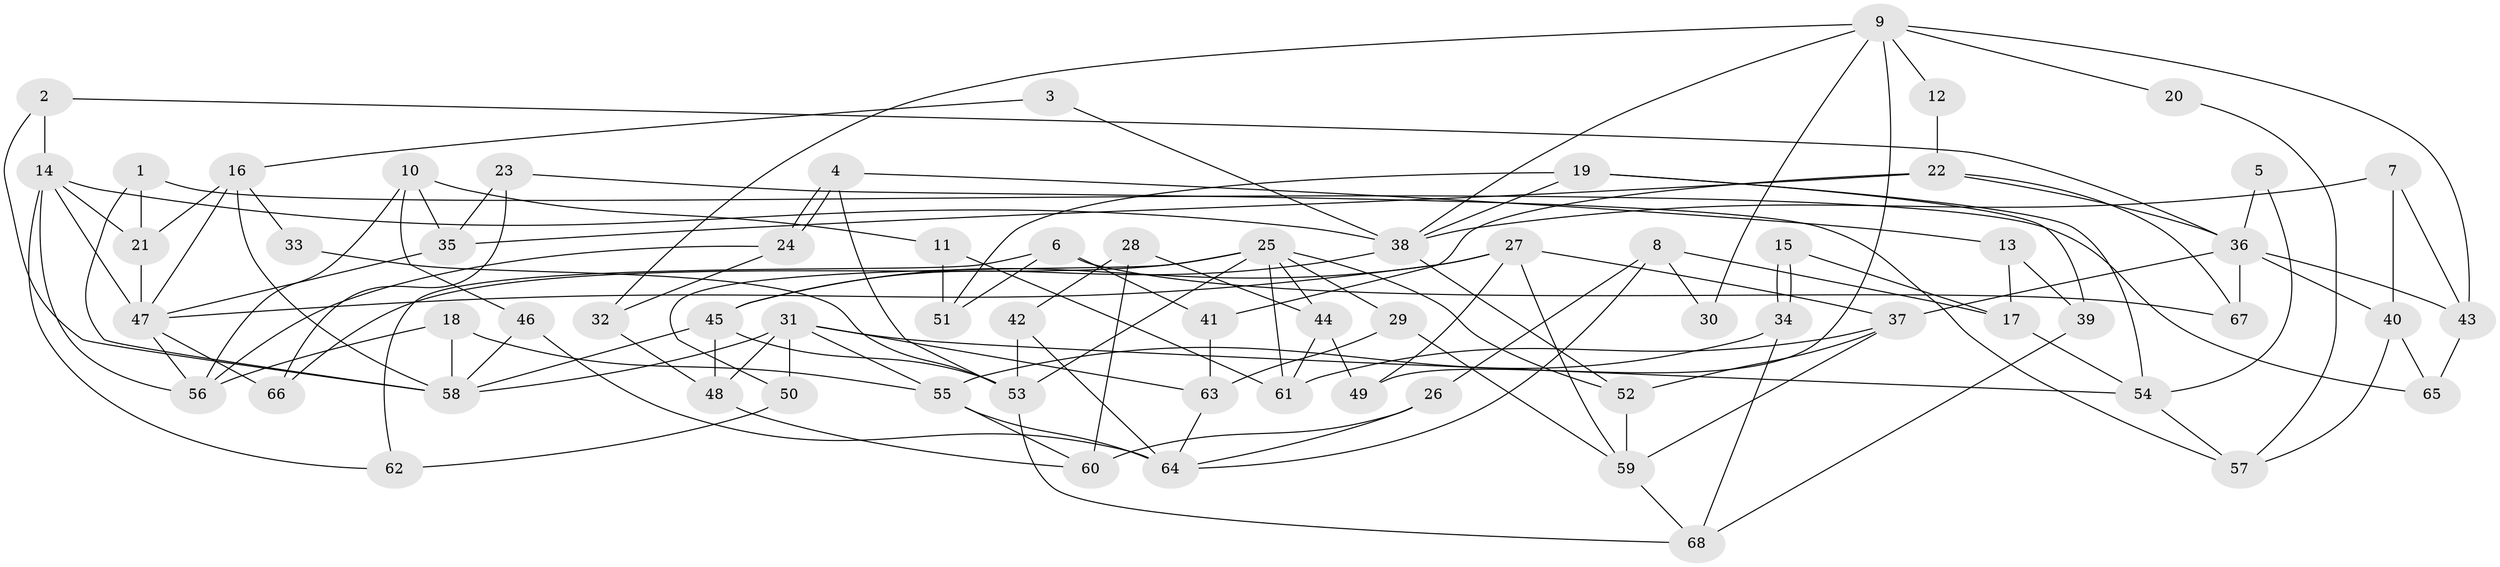// Generated by graph-tools (version 1.1) at 2025/26/03/09/25 03:26:13]
// undirected, 68 vertices, 136 edges
graph export_dot {
graph [start="1"]
  node [color=gray90,style=filled];
  1;
  2;
  3;
  4;
  5;
  6;
  7;
  8;
  9;
  10;
  11;
  12;
  13;
  14;
  15;
  16;
  17;
  18;
  19;
  20;
  21;
  22;
  23;
  24;
  25;
  26;
  27;
  28;
  29;
  30;
  31;
  32;
  33;
  34;
  35;
  36;
  37;
  38;
  39;
  40;
  41;
  42;
  43;
  44;
  45;
  46;
  47;
  48;
  49;
  50;
  51;
  52;
  53;
  54;
  55;
  56;
  57;
  58;
  59;
  60;
  61;
  62;
  63;
  64;
  65;
  66;
  67;
  68;
  1 -- 58;
  1 -- 21;
  1 -- 65;
  2 -- 58;
  2 -- 36;
  2 -- 14;
  3 -- 16;
  3 -- 38;
  4 -- 24;
  4 -- 24;
  4 -- 53;
  4 -- 13;
  5 -- 36;
  5 -- 54;
  6 -- 51;
  6 -- 41;
  6 -- 62;
  6 -- 67;
  7 -- 40;
  7 -- 43;
  7 -- 38;
  8 -- 64;
  8 -- 26;
  8 -- 17;
  8 -- 30;
  9 -- 38;
  9 -- 32;
  9 -- 12;
  9 -- 20;
  9 -- 30;
  9 -- 43;
  9 -- 49;
  10 -- 56;
  10 -- 35;
  10 -- 11;
  10 -- 46;
  11 -- 61;
  11 -- 51;
  12 -- 22;
  13 -- 17;
  13 -- 39;
  14 -- 38;
  14 -- 21;
  14 -- 47;
  14 -- 56;
  14 -- 62;
  15 -- 17;
  15 -- 34;
  15 -- 34;
  16 -- 47;
  16 -- 58;
  16 -- 21;
  16 -- 33;
  17 -- 54;
  18 -- 58;
  18 -- 56;
  18 -- 55;
  19 -- 38;
  19 -- 39;
  19 -- 51;
  19 -- 54;
  20 -- 57;
  21 -- 47;
  22 -- 36;
  22 -- 67;
  22 -- 35;
  22 -- 41;
  23 -- 35;
  23 -- 66;
  23 -- 57;
  24 -- 56;
  24 -- 32;
  25 -- 61;
  25 -- 53;
  25 -- 29;
  25 -- 44;
  25 -- 50;
  25 -- 52;
  25 -- 66;
  26 -- 64;
  26 -- 60;
  27 -- 59;
  27 -- 47;
  27 -- 37;
  27 -- 45;
  27 -- 49;
  28 -- 44;
  28 -- 60;
  28 -- 42;
  29 -- 63;
  29 -- 59;
  31 -- 50;
  31 -- 58;
  31 -- 48;
  31 -- 54;
  31 -- 55;
  31 -- 63;
  32 -- 48;
  33 -- 53;
  34 -- 55;
  34 -- 68;
  35 -- 47;
  36 -- 37;
  36 -- 40;
  36 -- 43;
  36 -- 67;
  37 -- 52;
  37 -- 59;
  37 -- 61;
  38 -- 52;
  38 -- 45;
  39 -- 68;
  40 -- 57;
  40 -- 65;
  41 -- 63;
  42 -- 53;
  42 -- 64;
  43 -- 65;
  44 -- 49;
  44 -- 61;
  45 -- 48;
  45 -- 53;
  45 -- 58;
  46 -- 64;
  46 -- 58;
  47 -- 56;
  47 -- 66;
  48 -- 60;
  50 -- 62;
  52 -- 59;
  53 -- 68;
  54 -- 57;
  55 -- 60;
  55 -- 64;
  59 -- 68;
  63 -- 64;
}
